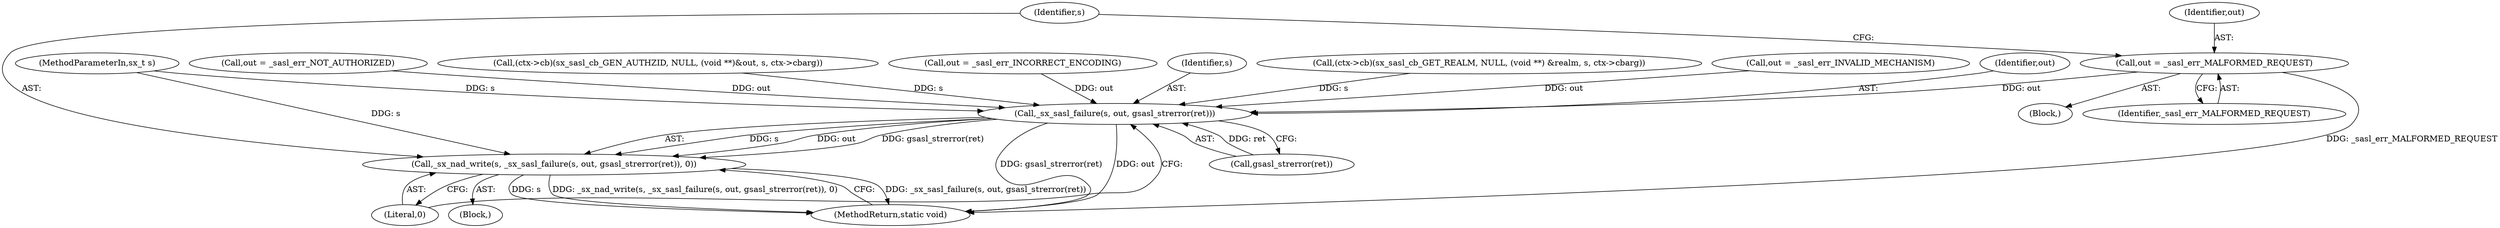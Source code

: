 digraph "0_jabberd2_8416ae54ecefa670534f27a31db71d048b9c7f16_0@pointer" {
"1000794" [label="(Call,out = _sasl_err_MALFORMED_REQUEST)"];
"1000799" [label="(Call,_sx_sasl_failure(s, out, gsasl_strerror(ret)))"];
"1000797" [label="(Call,_sx_nad_write(s, _sx_sasl_failure(s, out, gsasl_strerror(ret)), 0))"];
"1000805" [label="(MethodReturn,static void)"];
"1000796" [label="(Identifier,_sasl_err_MALFORMED_REQUEST)"];
"1000804" [label="(Literal,0)"];
"1000798" [label="(Identifier,s)"];
"1000794" [label="(Call,out = _sasl_err_MALFORMED_REQUEST)"];
"1000802" [label="(Call,gsasl_strerror(ret))"];
"1000768" [label="(Block,)"];
"1000433" [label="(Call,(ctx->cb)(sx_sasl_cb_GEN_AUTHZID, NULL, (void **)&out, s, ctx->cbarg))"];
"1000234" [label="(Call,(ctx->cb)(sx_sasl_cb_GET_REALM, NULL, (void **) &realm, s, ctx->cbarg))"];
"1000784" [label="(Call,out = _sasl_err_INVALID_MECHANISM)"];
"1000126" [label="(Block,)"];
"1000801" [label="(Identifier,out)"];
"1000799" [label="(Call,_sx_sasl_failure(s, out, gsasl_strerror(ret)))"];
"1000778" [label="(Call,out = _sasl_err_NOT_AUTHORIZED)"];
"1000120" [label="(MethodParameterIn,sx_t s)"];
"1000789" [label="(Call,out = _sasl_err_INCORRECT_ENCODING)"];
"1000800" [label="(Identifier,s)"];
"1000797" [label="(Call,_sx_nad_write(s, _sx_sasl_failure(s, out, gsasl_strerror(ret)), 0))"];
"1000795" [label="(Identifier,out)"];
"1000794" -> "1000768"  [label="AST: "];
"1000794" -> "1000796"  [label="CFG: "];
"1000795" -> "1000794"  [label="AST: "];
"1000796" -> "1000794"  [label="AST: "];
"1000798" -> "1000794"  [label="CFG: "];
"1000794" -> "1000805"  [label="DDG: _sasl_err_MALFORMED_REQUEST"];
"1000794" -> "1000799"  [label="DDG: out"];
"1000799" -> "1000797"  [label="AST: "];
"1000799" -> "1000802"  [label="CFG: "];
"1000800" -> "1000799"  [label="AST: "];
"1000801" -> "1000799"  [label="AST: "];
"1000802" -> "1000799"  [label="AST: "];
"1000804" -> "1000799"  [label="CFG: "];
"1000799" -> "1000805"  [label="DDG: gsasl_strerror(ret)"];
"1000799" -> "1000805"  [label="DDG: out"];
"1000799" -> "1000797"  [label="DDG: s"];
"1000799" -> "1000797"  [label="DDG: out"];
"1000799" -> "1000797"  [label="DDG: gsasl_strerror(ret)"];
"1000433" -> "1000799"  [label="DDG: s"];
"1000120" -> "1000799"  [label="DDG: s"];
"1000234" -> "1000799"  [label="DDG: s"];
"1000784" -> "1000799"  [label="DDG: out"];
"1000789" -> "1000799"  [label="DDG: out"];
"1000778" -> "1000799"  [label="DDG: out"];
"1000802" -> "1000799"  [label="DDG: ret"];
"1000797" -> "1000126"  [label="AST: "];
"1000797" -> "1000804"  [label="CFG: "];
"1000798" -> "1000797"  [label="AST: "];
"1000804" -> "1000797"  [label="AST: "];
"1000805" -> "1000797"  [label="CFG: "];
"1000797" -> "1000805"  [label="DDG: _sx_sasl_failure(s, out, gsasl_strerror(ret))"];
"1000797" -> "1000805"  [label="DDG: s"];
"1000797" -> "1000805"  [label="DDG: _sx_nad_write(s, _sx_sasl_failure(s, out, gsasl_strerror(ret)), 0)"];
"1000120" -> "1000797"  [label="DDG: s"];
}

